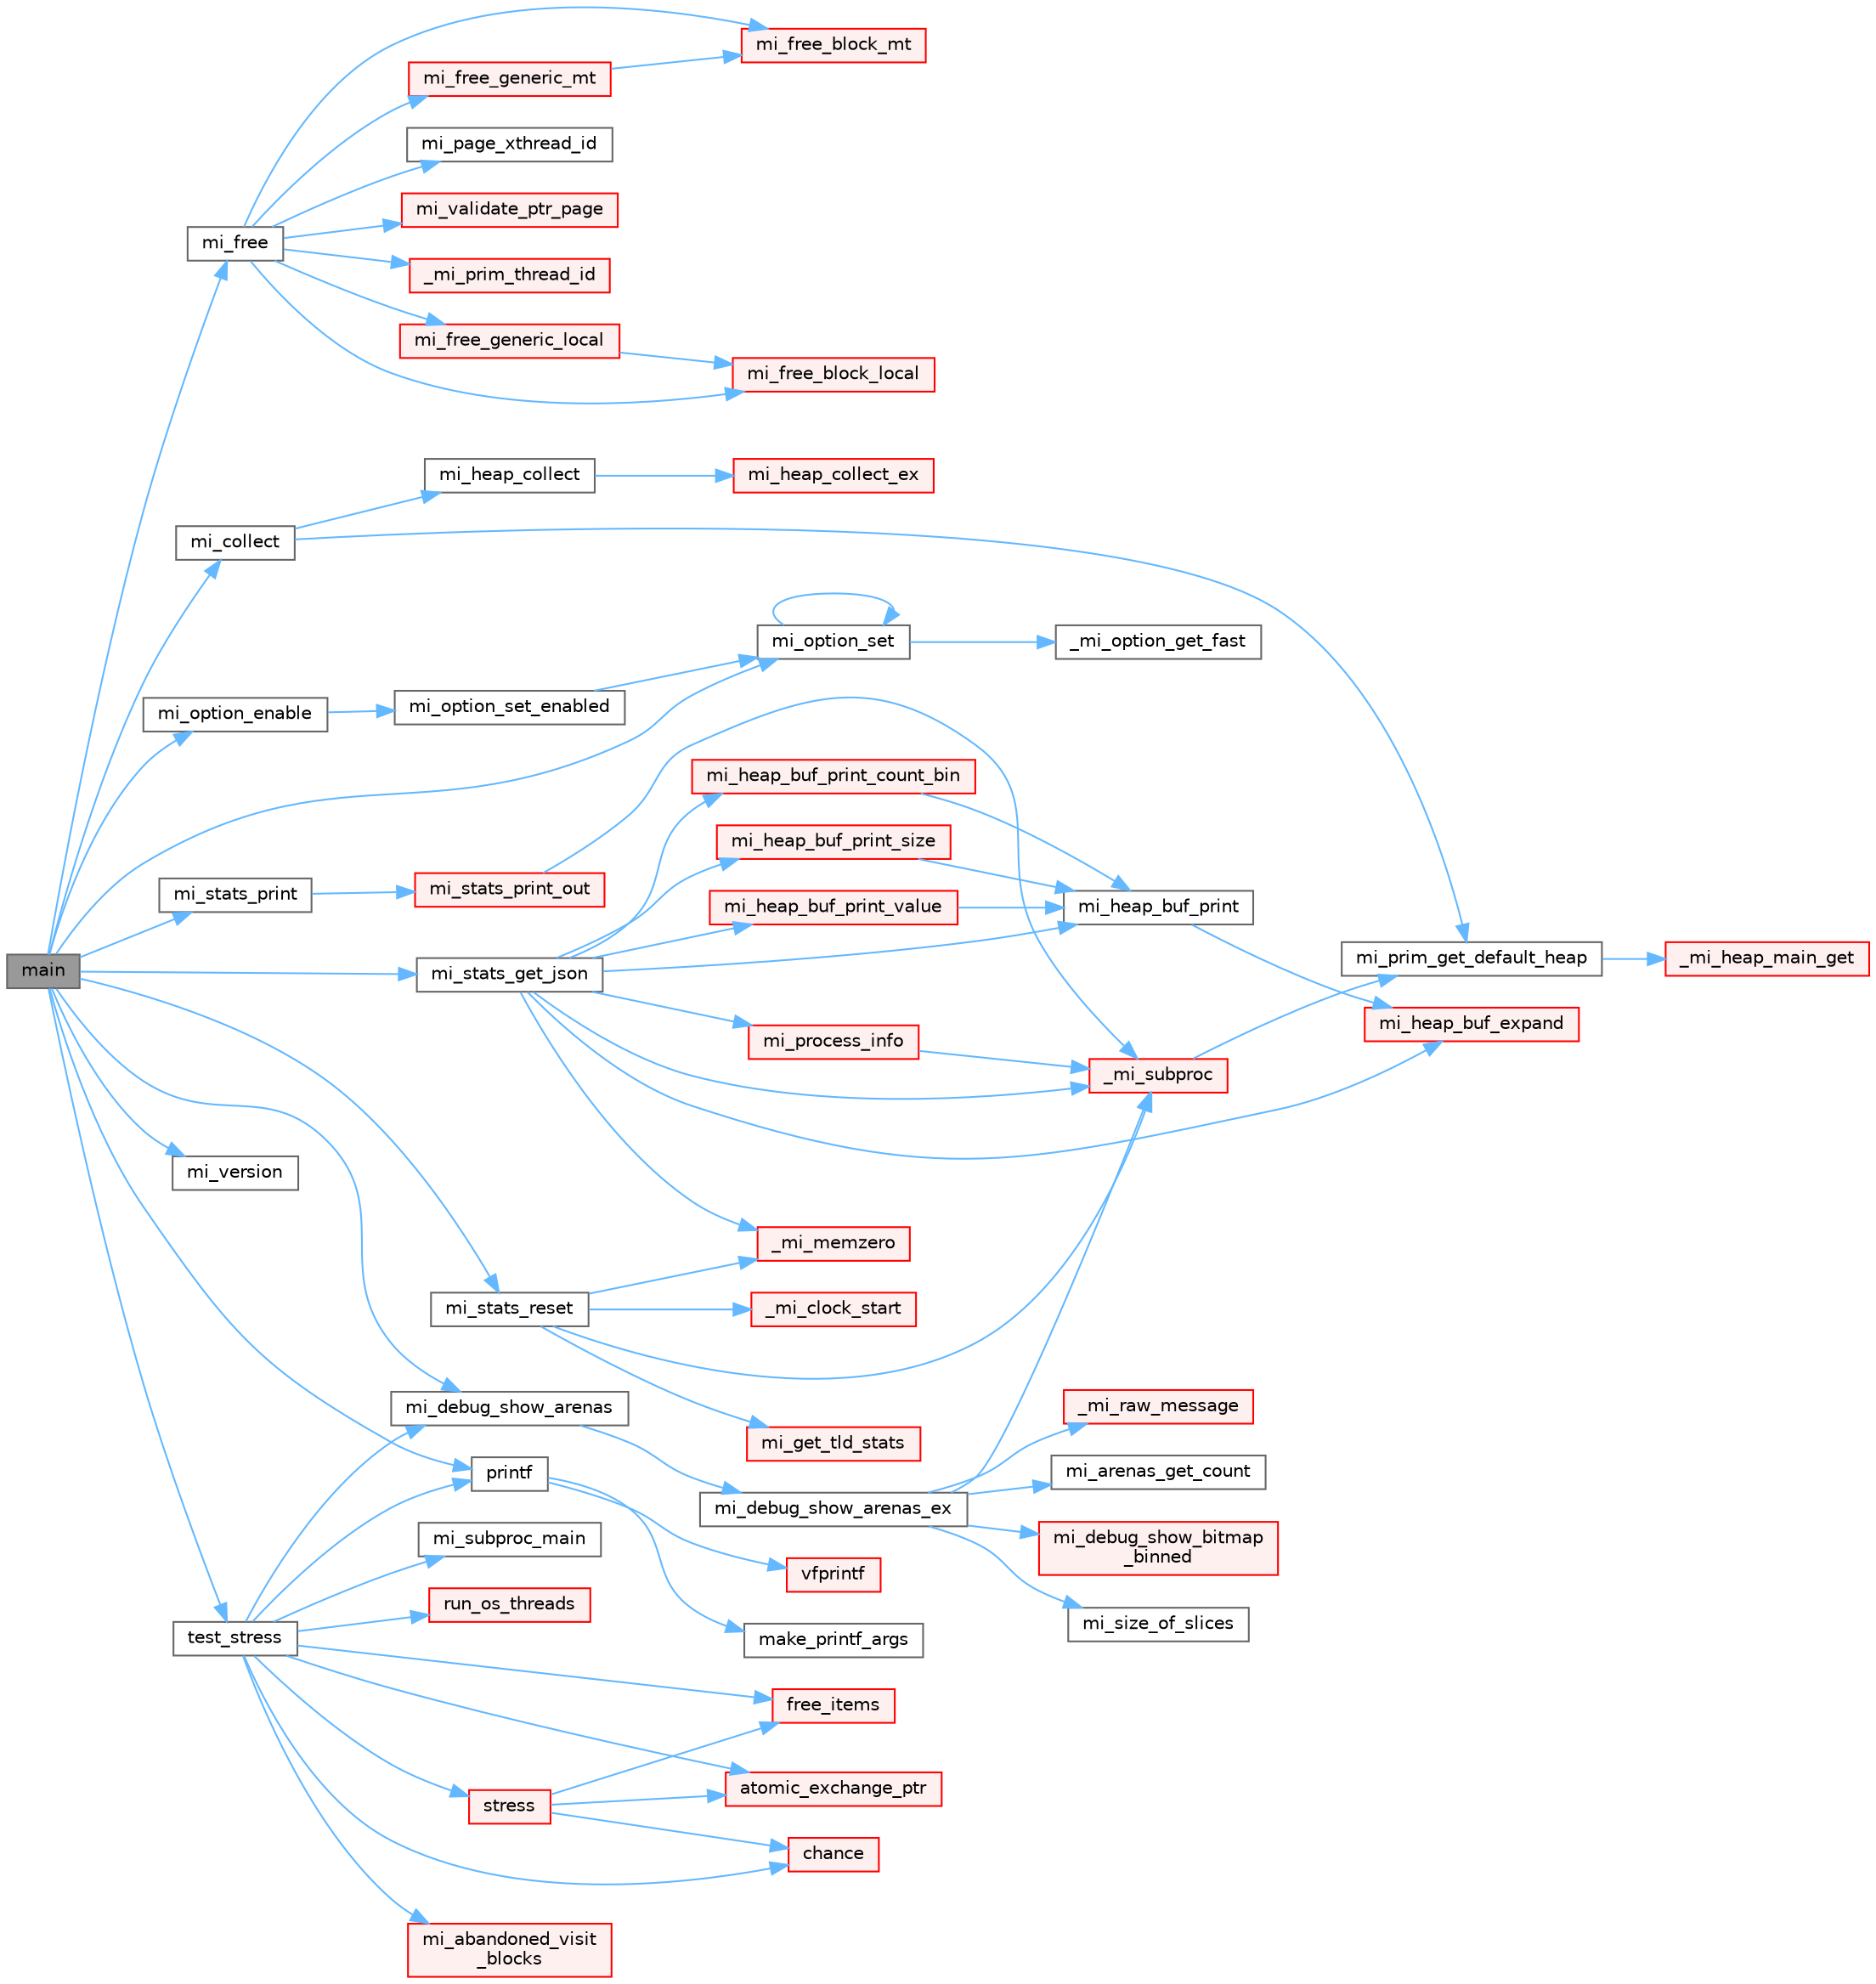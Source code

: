 digraph "main"
{
 // LATEX_PDF_SIZE
  bgcolor="transparent";
  edge [fontname=Helvetica,fontsize=10,labelfontname=Helvetica,labelfontsize=10];
  node [fontname=Helvetica,fontsize=10,shape=box,height=0.2,width=0.4];
  rankdir="LR";
  Node1 [id="Node000001",label="main",height=0.2,width=0.4,color="gray40", fillcolor="grey60", style="filled", fontcolor="black",tooltip=" "];
  Node1 -> Node2 [id="edge1_Node000001_Node000002",color="steelblue1",style="solid",tooltip=" "];
  Node2 [id="Node000002",label="mi_collect",height=0.2,width=0.4,color="grey40", fillcolor="white", style="filled",URL="$group__extended.html#ga421430e2226d7d468529cec457396756",tooltip=" "];
  Node2 -> Node3 [id="edge2_Node000002_Node000003",color="steelblue1",style="solid",tooltip=" "];
  Node3 [id="Node000003",label="mi_heap_collect",height=0.2,width=0.4,color="grey40", fillcolor="white", style="filled",URL="$group__heap.html#ga7922f7495cde30b1984d0e6072419298",tooltip="Release outstanding resources in a specific heap."];
  Node3 -> Node4 [id="edge3_Node000003_Node000004",color="steelblue1",style="solid",tooltip=" "];
  Node4 [id="Node000004",label="mi_heap_collect_ex",height=0.2,width=0.4,color="red", fillcolor="#FFF0F0", style="filled",URL="$heap_8c.html#a13231466662ebaf79b77c254d4c7f389",tooltip=" "];
  Node2 -> Node254 [id="edge4_Node000002_Node000254",color="steelblue1",style="solid",tooltip=" "];
  Node254 [id="Node000254",label="mi_prim_get_default_heap",height=0.2,width=0.4,color="grey40", fillcolor="white", style="filled",URL="$prim_8h.html#a986e62564728229db3ccecbd6e97fd98",tooltip=" "];
  Node254 -> Node255 [id="edge5_Node000254_Node000255",color="steelblue1",style="solid",tooltip=" "];
  Node255 [id="Node000255",label="_mi_heap_main_get",height=0.2,width=0.4,color="red", fillcolor="#FFF0F0", style="filled",URL="$_e_a_s_t_l_2packages_2mimalloc_2src_2init_8c.html#a1feeb4148fb048caf23361152895a55c",tooltip=" "];
  Node1 -> Node406 [id="edge6_Node000001_Node000406",color="steelblue1",style="solid",tooltip=" "];
  Node406 [id="Node000406",label="mi_debug_show_arenas",height=0.2,width=0.4,color="grey40", fillcolor="white", style="filled",URL="$arena_8c.html#a98cda17aa7adeda8b213382af8e7810b",tooltip=" "];
  Node406 -> Node407 [id="edge7_Node000406_Node000407",color="steelblue1",style="solid",tooltip=" "];
  Node407 [id="Node000407",label="mi_debug_show_arenas_ex",height=0.2,width=0.4,color="grey40", fillcolor="white", style="filled",URL="$arena_8c.html#a2195e84a9c870c9e42b52d844969bcb6",tooltip=" "];
  Node407 -> Node408 [id="edge8_Node000407_Node000408",color="steelblue1",style="solid",tooltip=" "];
  Node408 [id="Node000408",label="_mi_raw_message",height=0.2,width=0.4,color="red", fillcolor="#FFF0F0", style="filled",URL="$options_8c.html#a8799fd3cd2655ef80f0fdc94170042c4",tooltip=" "];
  Node407 -> Node252 [id="edge9_Node000407_Node000252",color="steelblue1",style="solid",tooltip=" "];
  Node252 [id="Node000252",label="_mi_subproc",height=0.2,width=0.4,color="red", fillcolor="#FFF0F0", style="filled",URL="$_e_a_s_t_l_2packages_2mimalloc_2src_2init_8c.html#ad7ba0b811f08490a3e64e9a7b3a03486",tooltip=" "];
  Node252 -> Node254 [id="edge10_Node000252_Node000254",color="steelblue1",style="solid",tooltip=" "];
  Node407 -> Node12 [id="edge11_Node000407_Node000012",color="steelblue1",style="solid",tooltip=" "];
  Node12 [id="Node000012",label="mi_arenas_get_count",height=0.2,width=0.4,color="grey40", fillcolor="white", style="filled",URL="$arena_8c.html#a53b7d8b069c573f5648477176a595148",tooltip=" "];
  Node407 -> Node409 [id="edge12_Node000407_Node000409",color="steelblue1",style="solid",tooltip=" "];
  Node409 [id="Node000409",label="mi_debug_show_bitmap\l_binned",height=0.2,width=0.4,color="red", fillcolor="#FFF0F0", style="filled",URL="$arena_8c.html#ab374507b1308736ee36dfb3a2245173f",tooltip=" "];
  Node407 -> Node85 [id="edge13_Node000407_Node000085",color="steelblue1",style="solid",tooltip=" "];
  Node85 [id="Node000085",label="mi_size_of_slices",height=0.2,width=0.4,color="grey40", fillcolor="white", style="filled",URL="$_e_a_s_t_l_2packages_2mimalloc_2include_2mimalloc_2internal_8h.html#ae8e31ea92ee1ee2f1a93ea87d0184436",tooltip=" "];
  Node1 -> Node421 [id="edge14_Node000001_Node000421",color="steelblue1",style="solid",tooltip=" "];
  Node421 [id="Node000421",label="mi_free",height=0.2,width=0.4,color="grey40", fillcolor="white", style="filled",URL="$group__malloc.html#gaf2c7b89c327d1f60f59e68b9ea644d95",tooltip=" "];
  Node421 -> Node30 [id="edge15_Node000421_Node000030",color="steelblue1",style="solid",tooltip=" "];
  Node30 [id="Node000030",label="_mi_prim_thread_id",height=0.2,width=0.4,color="red", fillcolor="#FFF0F0", style="filled",URL="$prim_8h.html#a3875c92cbb791d0a7c69bc1fd2df6804",tooltip=" "];
  Node421 -> Node422 [id="edge16_Node000421_Node000422",color="steelblue1",style="solid",tooltip=" "];
  Node422 [id="Node000422",label="mi_free_block_local",height=0.2,width=0.4,color="red", fillcolor="#FFF0F0", style="filled",URL="$free_8c.html#a4ea336aeb08fb4786186f6087a751d3c",tooltip=" "];
  Node421 -> Node433 [id="edge17_Node000421_Node000433",color="steelblue1",style="solid",tooltip=" "];
  Node433 [id="Node000433",label="mi_free_block_mt",height=0.2,width=0.4,color="red", fillcolor="#FFF0F0", style="filled",URL="$free_8c.html#af5ffcf95b8bfc34e499ae3b203e72475",tooltip=" "];
  Node421 -> Node452 [id="edge18_Node000421_Node000452",color="steelblue1",style="solid",tooltip=" "];
  Node452 [id="Node000452",label="mi_free_generic_local",height=0.2,width=0.4,color="red", fillcolor="#FFF0F0", style="filled",URL="$free_8c.html#a2e61936ec89160d051a72f0d1f95424f",tooltip=" "];
  Node452 -> Node422 [id="edge19_Node000452_Node000422",color="steelblue1",style="solid",tooltip=" "];
  Node421 -> Node454 [id="edge20_Node000421_Node000454",color="steelblue1",style="solid",tooltip=" "];
  Node454 [id="Node000454",label="mi_free_generic_mt",height=0.2,width=0.4,color="red", fillcolor="#FFF0F0", style="filled",URL="$free_8c.html#acc3316883c1cf74f78cb41e5d1b46ced",tooltip=" "];
  Node454 -> Node433 [id="edge21_Node000454_Node000433",color="steelblue1",style="solid",tooltip=" "];
  Node421 -> Node225 [id="edge22_Node000421_Node000225",color="steelblue1",style="solid",tooltip=" "];
  Node225 [id="Node000225",label="mi_page_xthread_id",height=0.2,width=0.4,color="grey40", fillcolor="white", style="filled",URL="$_e_a_s_t_l_2packages_2mimalloc_2include_2mimalloc_2internal_8h.html#af15a53be4fb9aa00af3c25632b1b1dac",tooltip=" "];
  Node421 -> Node451 [id="edge23_Node000421_Node000451",color="steelblue1",style="solid",tooltip=" "];
  Node451 [id="Node000451",label="mi_validate_ptr_page",height=0.2,width=0.4,color="red", fillcolor="#FFF0F0", style="filled",URL="$free_8c.html#a3c325fa47ff6342dca1b913607844b93",tooltip=" "];
  Node1 -> Node455 [id="edge24_Node000001_Node000455",color="steelblue1",style="solid",tooltip=" "];
  Node455 [id="Node000455",label="mi_option_enable",height=0.2,width=0.4,color="grey40", fillcolor="white", style="filled",URL="$group__options.html#ga04180ae41b0d601421dd62ced40ca050",tooltip=" "];
  Node455 -> Node456 [id="edge25_Node000455_Node000456",color="steelblue1",style="solid",tooltip=" "];
  Node456 [id="Node000456",label="mi_option_set_enabled",height=0.2,width=0.4,color="grey40", fillcolor="white", style="filled",URL="$group__options.html#ga9a13d05fcb77489cb06d4d017ebd8bed",tooltip=" "];
  Node456 -> Node46 [id="edge26_Node000456_Node000046",color="steelblue1",style="solid",tooltip=" "];
  Node46 [id="Node000046",label="mi_option_set",height=0.2,width=0.4,color="grey40", fillcolor="white", style="filled",URL="$group__options.html#gaf84921c32375e25754dc2ee6a911fa60",tooltip=" "];
  Node46 -> Node47 [id="edge27_Node000046_Node000047",color="steelblue1",style="solid",tooltip=" "];
  Node47 [id="Node000047",label="_mi_option_get_fast",height=0.2,width=0.4,color="grey40", fillcolor="white", style="filled",URL="$options_8c.html#a1d96c2519367ba4bef4505cbd13aaec3",tooltip=" "];
  Node46 -> Node46 [id="edge28_Node000046_Node000046",color="steelblue1",style="solid",tooltip=" "];
  Node1 -> Node46 [id="edge29_Node000001_Node000046",color="steelblue1",style="solid",tooltip=" "];
  Node1 -> Node457 [id="edge30_Node000001_Node000457",color="steelblue1",style="solid",tooltip=" "];
  Node457 [id="Node000457",label="mi_stats_get_json",height=0.2,width=0.4,color="grey40", fillcolor="white", style="filled",URL="$stats_8c.html#a2fb11990230d50f2f41e83a69286c9ed",tooltip=" "];
  Node457 -> Node270 [id="edge31_Node000457_Node000270",color="steelblue1",style="solid",tooltip=" "];
  Node270 [id="Node000270",label="_mi_memzero",height=0.2,width=0.4,color="red", fillcolor="#FFF0F0", style="filled",URL="$_e_a_s_t_l_2packages_2mimalloc_2include_2mimalloc_2internal_8h.html#a621a19b2339e1a1d23f8bc1a96eb3b54",tooltip=" "];
  Node457 -> Node252 [id="edge32_Node000457_Node000252",color="steelblue1",style="solid",tooltip=" "];
  Node457 -> Node458 [id="edge33_Node000457_Node000458",color="steelblue1",style="solid",tooltip=" "];
  Node458 [id="Node000458",label="mi_heap_buf_expand",height=0.2,width=0.4,color="red", fillcolor="#FFF0F0", style="filled",URL="$stats_8c.html#af57cc274df70c4309e1d0e92a06c52f1",tooltip=" "];
  Node457 -> Node504 [id="edge34_Node000457_Node000504",color="steelblue1",style="solid",tooltip=" "];
  Node504 [id="Node000504",label="mi_heap_buf_print",height=0.2,width=0.4,color="grey40", fillcolor="white", style="filled",URL="$stats_8c.html#a7590bc0a639285c6cce9a5d0f327c45c",tooltip=" "];
  Node504 -> Node458 [id="edge35_Node000504_Node000458",color="steelblue1",style="solid",tooltip=" "];
  Node457 -> Node505 [id="edge36_Node000457_Node000505",color="steelblue1",style="solid",tooltip=" "];
  Node505 [id="Node000505",label="mi_heap_buf_print_count_bin",height=0.2,width=0.4,color="red", fillcolor="#FFF0F0", style="filled",URL="$stats_8c.html#aaf2432180c785fad4d3c3a2124faa7f3",tooltip=" "];
  Node505 -> Node504 [id="edge37_Node000505_Node000504",color="steelblue1",style="solid",tooltip=" "];
  Node457 -> Node507 [id="edge38_Node000457_Node000507",color="steelblue1",style="solid",tooltip=" "];
  Node507 [id="Node000507",label="mi_heap_buf_print_size",height=0.2,width=0.4,color="red", fillcolor="#FFF0F0", style="filled",URL="$stats_8c.html#a537b366aec23b2a8af43cb4b0c59cda1",tooltip=" "];
  Node507 -> Node504 [id="edge39_Node000507_Node000504",color="steelblue1",style="solid",tooltip=" "];
  Node457 -> Node508 [id="edge40_Node000457_Node000508",color="steelblue1",style="solid",tooltip=" "];
  Node508 [id="Node000508",label="mi_heap_buf_print_value",height=0.2,width=0.4,color="red", fillcolor="#FFF0F0", style="filled",URL="$stats_8c.html#a42728bafdf76a6cf3c369a0f05dcbd34",tooltip=" "];
  Node508 -> Node504 [id="edge41_Node000508_Node000504",color="steelblue1",style="solid",tooltip=" "];
  Node457 -> Node509 [id="edge42_Node000457_Node000509",color="steelblue1",style="solid",tooltip=" "];
  Node509 [id="Node000509",label="mi_process_info",height=0.2,width=0.4,color="red", fillcolor="#FFF0F0", style="filled",URL="$group__extended.html#ga7d862c2affd5790381da14eb102a364d",tooltip=" "];
  Node509 -> Node252 [id="edge43_Node000509_Node000252",color="steelblue1",style="solid",tooltip=" "];
  Node1 -> Node512 [id="edge44_Node000001_Node000512",color="steelblue1",style="solid",tooltip=" "];
  Node512 [id="Node000512",label="mi_stats_print",height=0.2,width=0.4,color="grey40", fillcolor="white", style="filled",URL="$group__extended.html#ga2d126e5c62d3badc35445e5d84166df2",tooltip=" "];
  Node512 -> Node513 [id="edge45_Node000512_Node000513",color="steelblue1",style="solid",tooltip=" "];
  Node513 [id="Node000513",label="mi_stats_print_out",height=0.2,width=0.4,color="red", fillcolor="#FFF0F0", style="filled",URL="$group__extended.html#ga537f13b299ddf801e49a5a94fde02c79",tooltip=" "];
  Node513 -> Node252 [id="edge46_Node000513_Node000252",color="steelblue1",style="solid",tooltip=" "];
  Node1 -> Node405 [id="edge47_Node000001_Node000405",color="steelblue1",style="solid",tooltip=" "];
  Node405 [id="Node000405",label="mi_stats_reset",height=0.2,width=0.4,color="grey40", fillcolor="white", style="filled",URL="$group__extended.html#ga3bb8468b8cfcc6e2a61d98aee85c5f99",tooltip="Reset statistics."];
  Node405 -> Node399 [id="edge48_Node000405_Node000399",color="steelblue1",style="solid",tooltip=" "];
  Node399 [id="Node000399",label="_mi_clock_start",height=0.2,width=0.4,color="red", fillcolor="#FFF0F0", style="filled",URL="$stats_8c.html#a3b13638e7aabe56a25fcdf09deefee42",tooltip=" "];
  Node405 -> Node270 [id="edge49_Node000405_Node000270",color="steelblue1",style="solid",tooltip=" "];
  Node405 -> Node252 [id="edge50_Node000405_Node000252",color="steelblue1",style="solid",tooltip=" "];
  Node405 -> Node309 [id="edge51_Node000405_Node000309",color="steelblue1",style="solid",tooltip=" "];
  Node309 [id="Node000309",label="mi_get_tld_stats",height=0.2,width=0.4,color="red", fillcolor="#FFF0F0", style="filled",URL="$stats_8c.html#a0a1d15603c93612dc2c610ca37c433db",tooltip=" "];
  Node1 -> Node527 [id="edge52_Node000001_Node000527",color="steelblue1",style="solid",tooltip=" "];
  Node527 [id="Node000527",label="mi_version",height=0.2,width=0.4,color="grey40", fillcolor="white", style="filled",URL="$options_8c.html#ae9ddddcf14a58d0224ef3c8778e5b057",tooltip=" "];
  Node1 -> Node528 [id="edge53_Node000001_Node000528",color="steelblue1",style="solid",tooltip=" "];
  Node528 [id="Node000528",label="printf",height=0.2,width=0.4,color="grey40", fillcolor="white", style="filled",URL="$printf_8h.html#aee3ed3a831f25f07e7be3919fff2203a",tooltip=" "];
  Node528 -> Node529 [id="edge54_Node000528_Node000529",color="steelblue1",style="solid",tooltip=" "];
  Node529 [id="Node000529",label="make_printf_args",height=0.2,width=0.4,color="grey40", fillcolor="white", style="filled",URL="$printf_8h.html#a27dcc0efcda04388971dbea3c875f122",tooltip=" "];
  Node528 -> Node530 [id="edge55_Node000528_Node000530",color="steelblue1",style="solid",tooltip=" "];
  Node530 [id="Node000530",label="vfprintf",height=0.2,width=0.4,color="red", fillcolor="#FFF0F0", style="filled",URL="$printf_8h.html#abb30aad964fc771fb52cf3ad88649df2",tooltip=" "];
  Node1 -> Node560 [id="edge56_Node000001_Node000560",color="steelblue1",style="solid",tooltip=" "];
  Node560 [id="Node000560",label="test_stress",height=0.2,width=0.4,color="grey40", fillcolor="white", style="filled",URL="$test-stress_8c.html#a36e0dd42b9ae5c50ccc947f6e59ddcb1",tooltip=" "];
  Node560 -> Node561 [id="edge57_Node000560_Node000561",color="steelblue1",style="solid",tooltip=" "];
  Node561 [id="Node000561",label="atomic_exchange_ptr",height=0.2,width=0.4,color="red", fillcolor="#FFF0F0", style="filled",URL="$test-stress_8c.html#ae6325317eebadf7aa3b49e73b330bf02",tooltip=" "];
  Node560 -> Node562 [id="edge58_Node000560_Node000562",color="steelblue1",style="solid",tooltip=" "];
  Node562 [id="Node000562",label="chance",height=0.2,width=0.4,color="red", fillcolor="#FFF0F0", style="filled",URL="$test-stress_8c.html#aa5aaa3f0b3f2e80c9e2efffc3de64f3a",tooltip=" "];
  Node560 -> Node564 [id="edge59_Node000560_Node000564",color="steelblue1",style="solid",tooltip=" "];
  Node564 [id="Node000564",label="free_items",height=0.2,width=0.4,color="red", fillcolor="#FFF0F0", style="filled",URL="$test-stress_8c.html#aaff126332867a6a5c05aa7d51a1504ce",tooltip=" "];
  Node560 -> Node567 [id="edge60_Node000560_Node000567",color="steelblue1",style="solid",tooltip=" "];
  Node567 [id="Node000567",label="mi_abandoned_visit\l_blocks",height=0.2,width=0.4,color="red", fillcolor="#FFF0F0", style="filled",URL="$group__analysis.html#ga6a4865a887b2ec5247854af61562503c",tooltip="Visit all areas and blocks in abandoned heaps."];
  Node560 -> Node406 [id="edge61_Node000560_Node000406",color="steelblue1",style="solid",tooltip=" "];
  Node560 -> Node576 [id="edge62_Node000560_Node000576",color="steelblue1",style="solid",tooltip=" "];
  Node576 [id="Node000576",label="mi_subproc_main",height=0.2,width=0.4,color="grey40", fillcolor="white", style="filled",URL="$group__extended.html#ga2ecba0d7ebdc99e71bb985c4a1609806",tooltip="Get the main sub-process identifier."];
  Node560 -> Node528 [id="edge63_Node000560_Node000528",color="steelblue1",style="solid",tooltip=" "];
  Node560 -> Node577 [id="edge64_Node000560_Node000577",color="steelblue1",style="solid",tooltip=" "];
  Node577 [id="Node000577",label="run_os_threads",height=0.2,width=0.4,color="red", fillcolor="#FFF0F0", style="filled",URL="$test-stress_8c.html#a2d977089a4b55214ce5b02069c31533e",tooltip=" "];
  Node560 -> Node579 [id="edge65_Node000560_Node000579",color="steelblue1",style="solid",tooltip=" "];
  Node579 [id="Node000579",label="stress",height=0.2,width=0.4,color="red", fillcolor="#FFF0F0", style="filled",URL="$test-stress_8c.html#a498c90368f7dfb1421713e60d263b0bb",tooltip=" "];
  Node579 -> Node561 [id="edge66_Node000579_Node000561",color="steelblue1",style="solid",tooltip=" "];
  Node579 -> Node562 [id="edge67_Node000579_Node000562",color="steelblue1",style="solid",tooltip=" "];
  Node579 -> Node564 [id="edge68_Node000579_Node000564",color="steelblue1",style="solid",tooltip=" "];
}
